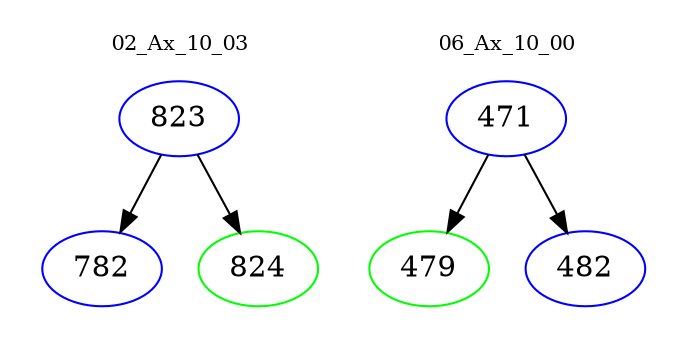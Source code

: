 digraph{
subgraph cluster_0 {
color = white
label = "02_Ax_10_03";
fontsize=10;
T0_823 [label="823", color="blue"]
T0_823 -> T0_782 [color="black"]
T0_782 [label="782", color="blue"]
T0_823 -> T0_824 [color="black"]
T0_824 [label="824", color="green"]
}
subgraph cluster_1 {
color = white
label = "06_Ax_10_00";
fontsize=10;
T1_471 [label="471", color="blue"]
T1_471 -> T1_479 [color="black"]
T1_479 [label="479", color="green"]
T1_471 -> T1_482 [color="black"]
T1_482 [label="482", color="blue"]
}
}
